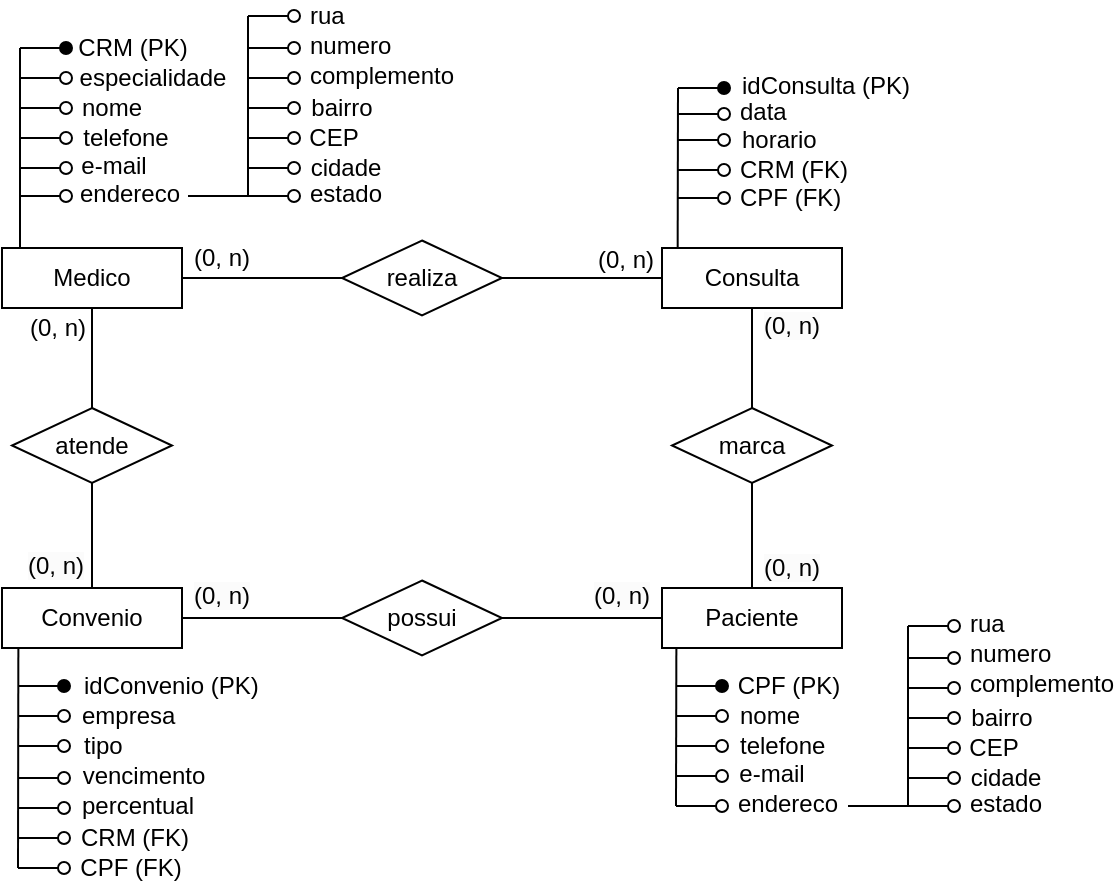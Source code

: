 <mxfile version="24.7.7">
  <diagram name="Página-1" id="uuu0eec17okuLMEiYSdl">
    <mxGraphModel dx="480" dy="275" grid="1" gridSize="10" guides="1" tooltips="1" connect="1" arrows="1" fold="1" page="1" pageScale="1" pageWidth="827" pageHeight="1169" math="0" shadow="0">
      <root>
        <mxCell id="0" />
        <mxCell id="1" parent="0" />
        <mxCell id="vAh15qVRdrDYvHvKRK6--1" value="Medico" style="rounded=0;whiteSpace=wrap;html=1;" vertex="1" parent="1">
          <mxGeometry x="197" y="260" width="90" height="30" as="geometry" />
        </mxCell>
        <mxCell id="vAh15qVRdrDYvHvKRK6--3" value="Consulta" style="rounded=0;whiteSpace=wrap;html=1;" vertex="1" parent="1">
          <mxGeometry x="527" y="260" width="90" height="30" as="geometry" />
        </mxCell>
        <mxCell id="vAh15qVRdrDYvHvKRK6--4" value="Paciente" style="rounded=0;whiteSpace=wrap;html=1;" vertex="1" parent="1">
          <mxGeometry x="527" y="430" width="90" height="30" as="geometry" />
        </mxCell>
        <mxCell id="vAh15qVRdrDYvHvKRK6--5" value="Convenio" style="rounded=0;whiteSpace=wrap;html=1;" vertex="1" parent="1">
          <mxGeometry x="197" y="430" width="90" height="30" as="geometry" />
        </mxCell>
        <mxCell id="vAh15qVRdrDYvHvKRK6--6" value="realiza" style="rhombus;whiteSpace=wrap;html=1;" vertex="1" parent="1">
          <mxGeometry x="367" y="256.25" width="80" height="37.5" as="geometry" />
        </mxCell>
        <mxCell id="vAh15qVRdrDYvHvKRK6--7" value="" style="endArrow=none;html=1;rounded=0;exitX=1;exitY=0.5;exitDx=0;exitDy=0;entryX=0;entryY=0.5;entryDx=0;entryDy=0;" edge="1" parent="1" source="vAh15qVRdrDYvHvKRK6--1" target="vAh15qVRdrDYvHvKRK6--6">
          <mxGeometry width="50" height="50" relative="1" as="geometry">
            <mxPoint x="467" y="420" as="sourcePoint" />
            <mxPoint x="517" y="370" as="targetPoint" />
          </mxGeometry>
        </mxCell>
        <mxCell id="vAh15qVRdrDYvHvKRK6--8" value="" style="endArrow=none;html=1;rounded=0;entryX=1;entryY=0.5;entryDx=0;entryDy=0;exitX=0;exitY=0.5;exitDx=0;exitDy=0;" edge="1" parent="1" source="vAh15qVRdrDYvHvKRK6--3" target="vAh15qVRdrDYvHvKRK6--6">
          <mxGeometry width="50" height="50" relative="1" as="geometry">
            <mxPoint x="467" y="420" as="sourcePoint" />
            <mxPoint x="517" y="370" as="targetPoint" />
          </mxGeometry>
        </mxCell>
        <mxCell id="vAh15qVRdrDYvHvKRK6--9" value="" style="endArrow=none;html=1;rounded=0;entryX=0.5;entryY=1;entryDx=0;entryDy=0;exitX=0.5;exitY=0;exitDx=0;exitDy=0;" edge="1" parent="1" source="vAh15qVRdrDYvHvKRK6--10" target="vAh15qVRdrDYvHvKRK6--1">
          <mxGeometry width="50" height="50" relative="1" as="geometry">
            <mxPoint x="467" y="420" as="sourcePoint" />
            <mxPoint x="517" y="370" as="targetPoint" />
          </mxGeometry>
        </mxCell>
        <mxCell id="vAh15qVRdrDYvHvKRK6--10" value="atende" style="rhombus;whiteSpace=wrap;html=1;" vertex="1" parent="1">
          <mxGeometry x="202" y="340" width="80" height="37.5" as="geometry" />
        </mxCell>
        <mxCell id="vAh15qVRdrDYvHvKRK6--11" value="" style="endArrow=none;html=1;rounded=0;exitX=0.5;exitY=0;exitDx=0;exitDy=0;entryX=0.5;entryY=1;entryDx=0;entryDy=0;" edge="1" parent="1" source="vAh15qVRdrDYvHvKRK6--5" target="vAh15qVRdrDYvHvKRK6--10">
          <mxGeometry width="50" height="50" relative="1" as="geometry">
            <mxPoint x="467" y="420" as="sourcePoint" />
            <mxPoint x="517" y="370" as="targetPoint" />
          </mxGeometry>
        </mxCell>
        <mxCell id="vAh15qVRdrDYvHvKRK6--12" value="marca" style="rhombus;whiteSpace=wrap;html=1;" vertex="1" parent="1">
          <mxGeometry x="532" y="340" width="80" height="37.5" as="geometry" />
        </mxCell>
        <mxCell id="vAh15qVRdrDYvHvKRK6--13" value="" style="endArrow=none;html=1;rounded=0;entryX=0.5;entryY=1;entryDx=0;entryDy=0;exitX=0.5;exitY=0;exitDx=0;exitDy=0;" edge="1" parent="1" source="vAh15qVRdrDYvHvKRK6--12" target="vAh15qVRdrDYvHvKRK6--3">
          <mxGeometry width="50" height="50" relative="1" as="geometry">
            <mxPoint x="467" y="420" as="sourcePoint" />
            <mxPoint x="517" y="370" as="targetPoint" />
          </mxGeometry>
        </mxCell>
        <mxCell id="vAh15qVRdrDYvHvKRK6--14" value="" style="endArrow=none;html=1;rounded=0;entryX=0.5;entryY=1;entryDx=0;entryDy=0;exitX=0.5;exitY=0;exitDx=0;exitDy=0;" edge="1" parent="1" source="vAh15qVRdrDYvHvKRK6--4" target="vAh15qVRdrDYvHvKRK6--12">
          <mxGeometry width="50" height="50" relative="1" as="geometry">
            <mxPoint x="467" y="420" as="sourcePoint" />
            <mxPoint x="517" y="370" as="targetPoint" />
          </mxGeometry>
        </mxCell>
        <mxCell id="vAh15qVRdrDYvHvKRK6--15" value="possui" style="rhombus;whiteSpace=wrap;html=1;" vertex="1" parent="1">
          <mxGeometry x="367" y="426.25" width="80" height="37.5" as="geometry" />
        </mxCell>
        <mxCell id="vAh15qVRdrDYvHvKRK6--16" value="" style="endArrow=none;html=1;rounded=0;exitX=1;exitY=0.5;exitDx=0;exitDy=0;entryX=0;entryY=0.5;entryDx=0;entryDy=0;" edge="1" parent="1" source="vAh15qVRdrDYvHvKRK6--5" target="vAh15qVRdrDYvHvKRK6--15">
          <mxGeometry width="50" height="50" relative="1" as="geometry">
            <mxPoint x="467" y="420" as="sourcePoint" />
            <mxPoint x="517" y="370" as="targetPoint" />
          </mxGeometry>
        </mxCell>
        <mxCell id="vAh15qVRdrDYvHvKRK6--17" value="" style="endArrow=none;html=1;rounded=0;exitX=1;exitY=0.5;exitDx=0;exitDy=0;entryX=0;entryY=0.5;entryDx=0;entryDy=0;" edge="1" parent="1" source="vAh15qVRdrDYvHvKRK6--15" target="vAh15qVRdrDYvHvKRK6--4">
          <mxGeometry width="50" height="50" relative="1" as="geometry">
            <mxPoint x="467" y="420" as="sourcePoint" />
            <mxPoint x="517" y="370" as="targetPoint" />
          </mxGeometry>
        </mxCell>
        <mxCell id="vAh15qVRdrDYvHvKRK6--18" value="(0, n)" style="text;html=1;align=center;verticalAlign=middle;whiteSpace=wrap;rounded=0;" vertex="1" parent="1">
          <mxGeometry x="489" y="266" width="40" as="geometry" />
        </mxCell>
        <mxCell id="vAh15qVRdrDYvHvKRK6--19" value="(0, n)" style="text;html=1;align=center;verticalAlign=middle;whiteSpace=wrap;rounded=0;" vertex="1" parent="1">
          <mxGeometry x="287" y="265" width="40" as="geometry" />
        </mxCell>
        <mxCell id="vAh15qVRdrDYvHvKRK6--20" value="&#xa;&lt;span style=&quot;color: rgb(0, 0, 0); font-family: Helvetica; font-size: 12px; font-style: normal; font-variant-ligatures: normal; font-variant-caps: normal; font-weight: 400; letter-spacing: normal; orphans: 2; text-align: center; text-indent: 0px; text-transform: none; widows: 2; word-spacing: 0px; -webkit-text-stroke-width: 0px; white-space: normal; background-color: rgb(251, 251, 251); text-decoration-thickness: initial; text-decoration-style: initial; text-decoration-color: initial; display: inline !important; float: none;&quot;&gt;(0, n)&lt;/span&gt;&#xa;&#xa;" style="text;html=1;align=center;verticalAlign=middle;whiteSpace=wrap;rounded=0;" vertex="1" parent="1">
          <mxGeometry x="204" y="426" width="40" as="geometry" />
        </mxCell>
        <mxCell id="vAh15qVRdrDYvHvKRK6--21" value="(0, n)" style="text;html=1;align=center;verticalAlign=middle;whiteSpace=wrap;rounded=0;" vertex="1" parent="1">
          <mxGeometry x="205" y="300" width="40" as="geometry" />
        </mxCell>
        <mxCell id="vAh15qVRdrDYvHvKRK6--22" value="&#xa;&lt;span style=&quot;color: rgb(0, 0, 0); font-family: Helvetica; font-size: 12px; font-style: normal; font-variant-ligatures: normal; font-variant-caps: normal; font-weight: 400; letter-spacing: normal; orphans: 2; text-align: center; text-indent: 0px; text-transform: none; widows: 2; word-spacing: 0px; -webkit-text-stroke-width: 0px; white-space: normal; background-color: rgb(251, 251, 251); text-decoration-thickness: initial; text-decoration-style: initial; text-decoration-color: initial; display: inline !important; float: none;&quot;&gt;(0, n)&lt;/span&gt;&#xa;&#xa;" style="text;html=1;align=center;verticalAlign=middle;whiteSpace=wrap;rounded=0;" vertex="1" parent="1">
          <mxGeometry x="572" y="306" width="40" as="geometry" />
        </mxCell>
        <mxCell id="vAh15qVRdrDYvHvKRK6--23" value="&#xa;&lt;span style=&quot;color: rgb(0, 0, 0); font-family: Helvetica; font-size: 12px; font-style: normal; font-variant-ligatures: normal; font-variant-caps: normal; font-weight: 400; letter-spacing: normal; orphans: 2; text-align: center; text-indent: 0px; text-transform: none; widows: 2; word-spacing: 0px; -webkit-text-stroke-width: 0px; white-space: normal; background-color: rgb(251, 251, 251); text-decoration-thickness: initial; text-decoration-style: initial; text-decoration-color: initial; display: inline !important; float: none;&quot;&gt;(0, n)&lt;/span&gt;&#xa;&#xa;" style="text;html=1;align=center;verticalAlign=middle;whiteSpace=wrap;rounded=0;" vertex="1" parent="1">
          <mxGeometry x="572" y="427" width="40" as="geometry" />
        </mxCell>
        <mxCell id="vAh15qVRdrDYvHvKRK6--24" value="&#xa;&lt;span style=&quot;color: rgb(0, 0, 0); font-family: Helvetica; font-size: 12px; font-style: normal; font-variant-ligatures: normal; font-variant-caps: normal; font-weight: 400; letter-spacing: normal; orphans: 2; text-align: center; text-indent: 0px; text-transform: none; widows: 2; word-spacing: 0px; -webkit-text-stroke-width: 0px; white-space: normal; background-color: rgb(251, 251, 251); text-decoration-thickness: initial; text-decoration-style: initial; text-decoration-color: initial; display: inline !important; float: none;&quot;&gt;(0, n)&lt;/span&gt;&#xa;&#xa;" style="text;html=1;align=center;verticalAlign=middle;whiteSpace=wrap;rounded=0;" vertex="1" parent="1">
          <mxGeometry x="287" y="441" width="40" as="geometry" />
        </mxCell>
        <mxCell id="vAh15qVRdrDYvHvKRK6--26" value="&#xa;&lt;span style=&quot;color: rgb(0, 0, 0); font-family: Helvetica; font-size: 12px; font-style: normal; font-variant-ligatures: normal; font-variant-caps: normal; font-weight: 400; letter-spacing: normal; orphans: 2; text-align: center; text-indent: 0px; text-transform: none; widows: 2; word-spacing: 0px; -webkit-text-stroke-width: 0px; white-space: normal; background-color: rgb(251, 251, 251); text-decoration-thickness: initial; text-decoration-style: initial; text-decoration-color: initial; display: inline !important; float: none;&quot;&gt;(0, n)&lt;/span&gt;&#xa;&#xa;" style="text;html=1;align=center;verticalAlign=middle;whiteSpace=wrap;rounded=0;" vertex="1" parent="1">
          <mxGeometry x="487" y="441" width="40" as="geometry" />
        </mxCell>
        <mxCell id="vAh15qVRdrDYvHvKRK6--27" value="" style="endArrow=oval;html=1;rounded=0;endFill=0;" edge="1" parent="1">
          <mxGeometry width="50" height="50" relative="1" as="geometry">
            <mxPoint x="206" y="234" as="sourcePoint" />
            <mxPoint x="229" y="234" as="targetPoint" />
          </mxGeometry>
        </mxCell>
        <mxCell id="vAh15qVRdrDYvHvKRK6--28" value="" style="endArrow=none;html=1;rounded=0;" edge="1" parent="1">
          <mxGeometry width="50" height="50" relative="1" as="geometry">
            <mxPoint x="206" y="260" as="sourcePoint" />
            <mxPoint x="206" y="160" as="targetPoint" />
          </mxGeometry>
        </mxCell>
        <mxCell id="vAh15qVRdrDYvHvKRK6--32" value="" style="endArrow=oval;html=1;rounded=0;endFill=0;" edge="1" parent="1">
          <mxGeometry width="50" height="50" relative="1" as="geometry">
            <mxPoint x="206" y="220" as="sourcePoint" />
            <mxPoint x="229" y="220" as="targetPoint" />
          </mxGeometry>
        </mxCell>
        <mxCell id="vAh15qVRdrDYvHvKRK6--33" value="" style="endArrow=oval;html=1;rounded=0;endFill=0;" edge="1" parent="1">
          <mxGeometry width="50" height="50" relative="1" as="geometry">
            <mxPoint x="206" y="205" as="sourcePoint" />
            <mxPoint x="229" y="205" as="targetPoint" />
          </mxGeometry>
        </mxCell>
        <mxCell id="vAh15qVRdrDYvHvKRK6--34" value="" style="endArrow=oval;html=1;rounded=0;endFill=0;" edge="1" parent="1">
          <mxGeometry width="50" height="50" relative="1" as="geometry">
            <mxPoint x="206" y="190" as="sourcePoint" />
            <mxPoint x="229" y="190" as="targetPoint" />
          </mxGeometry>
        </mxCell>
        <mxCell id="vAh15qVRdrDYvHvKRK6--35" value="" style="endArrow=oval;html=1;rounded=0;endFill=0;" edge="1" parent="1">
          <mxGeometry width="50" height="50" relative="1" as="geometry">
            <mxPoint x="206" y="175" as="sourcePoint" />
            <mxPoint x="229" y="175" as="targetPoint" />
          </mxGeometry>
        </mxCell>
        <mxCell id="vAh15qVRdrDYvHvKRK6--36" value="" style="endArrow=oval;html=1;rounded=0;endFill=1;" edge="1" parent="1">
          <mxGeometry width="50" height="50" relative="1" as="geometry">
            <mxPoint x="206" y="160" as="sourcePoint" />
            <mxPoint x="229" y="160" as="targetPoint" />
          </mxGeometry>
        </mxCell>
        <mxCell id="vAh15qVRdrDYvHvKRK6--37" value="CRM (PK)" style="text;html=1;align=center;verticalAlign=middle;whiteSpace=wrap;rounded=0;" vertex="1" parent="1">
          <mxGeometry x="234" y="155" width="57" height="10" as="geometry" />
        </mxCell>
        <mxCell id="vAh15qVRdrDYvHvKRK6--38" value="especialidade" style="text;html=1;align=center;verticalAlign=middle;whiteSpace=wrap;rounded=0;" vertex="1" parent="1">
          <mxGeometry x="234" y="170" width="77" height="10" as="geometry" />
        </mxCell>
        <mxCell id="vAh15qVRdrDYvHvKRK6--39" value="nome" style="text;html=1;align=center;verticalAlign=middle;whiteSpace=wrap;rounded=0;" vertex="1" parent="1">
          <mxGeometry x="234" y="185" width="36" height="10" as="geometry" />
        </mxCell>
        <mxCell id="vAh15qVRdrDYvHvKRK6--40" value="telefone" style="text;html=1;align=center;verticalAlign=middle;whiteSpace=wrap;rounded=0;" vertex="1" parent="1">
          <mxGeometry x="241" y="200" width="36" height="10" as="geometry" />
        </mxCell>
        <mxCell id="vAh15qVRdrDYvHvKRK6--41" value="e-mail" style="text;html=1;align=center;verticalAlign=middle;whiteSpace=wrap;rounded=0;" vertex="1" parent="1">
          <mxGeometry x="235" y="214" width="36" height="10" as="geometry" />
        </mxCell>
        <mxCell id="vAh15qVRdrDYvHvKRK6--42" value="endereco" style="text;html=1;align=center;verticalAlign=middle;whiteSpace=wrap;rounded=0;" vertex="1" parent="1">
          <mxGeometry x="243" y="228" width="36" height="10" as="geometry" />
        </mxCell>
        <mxCell id="vAh15qVRdrDYvHvKRK6--44" value="" style="endArrow=oval;html=1;rounded=0;endFill=0;" edge="1" parent="1">
          <mxGeometry width="50" height="50" relative="1" as="geometry">
            <mxPoint x="290" y="234" as="sourcePoint" />
            <mxPoint x="343" y="234" as="targetPoint" />
          </mxGeometry>
        </mxCell>
        <mxCell id="vAh15qVRdrDYvHvKRK6--45" value="" style="endArrow=oval;html=1;rounded=0;endFill=0;" edge="1" parent="1">
          <mxGeometry width="50" height="50" relative="1" as="geometry">
            <mxPoint x="320" y="220" as="sourcePoint" />
            <mxPoint x="343" y="220" as="targetPoint" />
          </mxGeometry>
        </mxCell>
        <mxCell id="vAh15qVRdrDYvHvKRK6--46" value="" style="endArrow=oval;html=1;rounded=0;endFill=0;" edge="1" parent="1">
          <mxGeometry width="50" height="50" relative="1" as="geometry">
            <mxPoint x="320" y="205" as="sourcePoint" />
            <mxPoint x="343" y="205" as="targetPoint" />
          </mxGeometry>
        </mxCell>
        <mxCell id="vAh15qVRdrDYvHvKRK6--47" value="" style="endArrow=oval;html=1;rounded=0;endFill=0;" edge="1" parent="1">
          <mxGeometry width="50" height="50" relative="1" as="geometry">
            <mxPoint x="320" y="190" as="sourcePoint" />
            <mxPoint x="343" y="190" as="targetPoint" />
          </mxGeometry>
        </mxCell>
        <mxCell id="vAh15qVRdrDYvHvKRK6--48" value="" style="endArrow=oval;html=1;rounded=0;endFill=0;" edge="1" parent="1">
          <mxGeometry width="50" height="50" relative="1" as="geometry">
            <mxPoint x="320" y="175" as="sourcePoint" />
            <mxPoint x="343" y="175" as="targetPoint" />
          </mxGeometry>
        </mxCell>
        <mxCell id="vAh15qVRdrDYvHvKRK6--49" value="" style="endArrow=oval;html=1;rounded=0;endFill=0;" edge="1" parent="1">
          <mxGeometry width="50" height="50" relative="1" as="geometry">
            <mxPoint x="320" y="160" as="sourcePoint" />
            <mxPoint x="343" y="160" as="targetPoint" />
          </mxGeometry>
        </mxCell>
        <mxCell id="vAh15qVRdrDYvHvKRK6--50" value="numero" style="text;html=1;align=left;verticalAlign=middle;whiteSpace=wrap;rounded=0;" vertex="1" parent="1">
          <mxGeometry x="349" y="154" width="57" height="10" as="geometry" />
        </mxCell>
        <mxCell id="vAh15qVRdrDYvHvKRK6--51" value="bairro" style="text;html=1;align=center;verticalAlign=middle;whiteSpace=wrap;rounded=0;" vertex="1" parent="1">
          <mxGeometry x="349" y="185" width="36" height="10" as="geometry" />
        </mxCell>
        <mxCell id="vAh15qVRdrDYvHvKRK6--52" value="CEP" style="text;html=1;align=center;verticalAlign=middle;whiteSpace=wrap;rounded=0;" vertex="1" parent="1">
          <mxGeometry x="345" y="200" width="36" height="10" as="geometry" />
        </mxCell>
        <mxCell id="vAh15qVRdrDYvHvKRK6--53" value="cidade" style="text;html=1;align=center;verticalAlign=middle;whiteSpace=wrap;rounded=0;" vertex="1" parent="1">
          <mxGeometry x="351" y="215" width="36" height="10" as="geometry" />
        </mxCell>
        <mxCell id="vAh15qVRdrDYvHvKRK6--54" value="estado" style="text;html=1;align=center;verticalAlign=middle;whiteSpace=wrap;rounded=0;" vertex="1" parent="1">
          <mxGeometry x="351" y="228" width="36" height="10" as="geometry" />
        </mxCell>
        <mxCell id="vAh15qVRdrDYvHvKRK6--57" value="" style="endArrow=oval;html=1;rounded=0;endFill=0;" edge="1" parent="1">
          <mxGeometry width="50" height="50" relative="1" as="geometry">
            <mxPoint x="320" y="144" as="sourcePoint" />
            <mxPoint x="343" y="144" as="targetPoint" />
          </mxGeometry>
        </mxCell>
        <mxCell id="vAh15qVRdrDYvHvKRK6--59" value="" style="endArrow=none;html=1;rounded=0;" edge="1" parent="1">
          <mxGeometry width="50" height="50" relative="1" as="geometry">
            <mxPoint x="320" y="234" as="sourcePoint" />
            <mxPoint x="320" y="144" as="targetPoint" />
          </mxGeometry>
        </mxCell>
        <mxCell id="vAh15qVRdrDYvHvKRK6--60" value="complemento" style="text;html=1;align=center;verticalAlign=middle;whiteSpace=wrap;rounded=0;" vertex="1" parent="1">
          <mxGeometry x="369" y="169" width="36" height="10" as="geometry" />
        </mxCell>
        <mxCell id="vAh15qVRdrDYvHvKRK6--61" value="rua" style="text;html=1;align=left;verticalAlign=middle;whiteSpace=wrap;rounded=0;" vertex="1" parent="1">
          <mxGeometry x="349" y="139" width="36" height="10" as="geometry" />
        </mxCell>
        <mxCell id="vAh15qVRdrDYvHvKRK6--62" value="" style="endArrow=oval;html=1;rounded=0;endFill=0;" edge="1" parent="1">
          <mxGeometry width="50" height="50" relative="1" as="geometry">
            <mxPoint x="535" y="206" as="sourcePoint" />
            <mxPoint x="558" y="206" as="targetPoint" />
          </mxGeometry>
        </mxCell>
        <mxCell id="vAh15qVRdrDYvHvKRK6--63" value="" style="endArrow=oval;html=1;rounded=0;endFill=0;" edge="1" parent="1">
          <mxGeometry width="50" height="50" relative="1" as="geometry">
            <mxPoint x="535" y="193" as="sourcePoint" />
            <mxPoint x="558" y="193" as="targetPoint" />
          </mxGeometry>
        </mxCell>
        <mxCell id="vAh15qVRdrDYvHvKRK6--64" value="" style="endArrow=oval;html=1;rounded=0;endFill=1;" edge="1" parent="1">
          <mxGeometry width="50" height="50" relative="1" as="geometry">
            <mxPoint x="535" y="180" as="sourcePoint" />
            <mxPoint x="558" y="180" as="targetPoint" />
          </mxGeometry>
        </mxCell>
        <mxCell id="vAh15qVRdrDYvHvKRK6--70" value="idConsulta (PK)" style="text;html=1;align=left;verticalAlign=middle;whiteSpace=wrap;rounded=0;" vertex="1" parent="1">
          <mxGeometry x="565" y="174" width="95" height="10" as="geometry" />
        </mxCell>
        <mxCell id="vAh15qVRdrDYvHvKRK6--71" value="data" style="text;html=1;align=left;verticalAlign=middle;whiteSpace=wrap;rounded=0;" vertex="1" parent="1">
          <mxGeometry x="564" y="187" width="36" height="10" as="geometry" />
        </mxCell>
        <mxCell id="vAh15qVRdrDYvHvKRK6--72" value="horario" style="text;html=1;align=left;verticalAlign=middle;whiteSpace=wrap;rounded=0;" vertex="1" parent="1">
          <mxGeometry x="565" y="201" width="36" height="10" as="geometry" />
        </mxCell>
        <mxCell id="vAh15qVRdrDYvHvKRK6--73" value="" style="endArrow=none;html=1;rounded=0;exitX=0.087;exitY=0.016;exitDx=0;exitDy=0;exitPerimeter=0;" edge="1" parent="1" source="vAh15qVRdrDYvHvKRK6--3">
          <mxGeometry width="50" height="50" relative="1" as="geometry">
            <mxPoint x="535" y="255" as="sourcePoint" />
            <mxPoint x="535" y="180" as="targetPoint" />
          </mxGeometry>
        </mxCell>
        <mxCell id="vAh15qVRdrDYvHvKRK6--75" value="" style="endArrow=oval;html=1;rounded=0;endFill=0;" edge="1" parent="1">
          <mxGeometry width="50" height="50" relative="1" as="geometry">
            <mxPoint x="534" y="539" as="sourcePoint" />
            <mxPoint x="557" y="539" as="targetPoint" />
          </mxGeometry>
        </mxCell>
        <mxCell id="vAh15qVRdrDYvHvKRK6--76" value="" style="endArrow=oval;html=1;rounded=0;endFill=0;" edge="1" parent="1">
          <mxGeometry width="50" height="50" relative="1" as="geometry">
            <mxPoint x="534" y="524" as="sourcePoint" />
            <mxPoint x="557" y="524" as="targetPoint" />
          </mxGeometry>
        </mxCell>
        <mxCell id="vAh15qVRdrDYvHvKRK6--77" value="" style="endArrow=oval;html=1;rounded=0;endFill=0;" edge="1" parent="1">
          <mxGeometry width="50" height="50" relative="1" as="geometry">
            <mxPoint x="534" y="509" as="sourcePoint" />
            <mxPoint x="557" y="509" as="targetPoint" />
          </mxGeometry>
        </mxCell>
        <mxCell id="vAh15qVRdrDYvHvKRK6--78" value="" style="endArrow=oval;html=1;rounded=0;endFill=0;" edge="1" parent="1">
          <mxGeometry width="50" height="50" relative="1" as="geometry">
            <mxPoint x="534" y="494" as="sourcePoint" />
            <mxPoint x="557" y="494" as="targetPoint" />
          </mxGeometry>
        </mxCell>
        <mxCell id="vAh15qVRdrDYvHvKRK6--79" value="" style="endArrow=oval;html=1;rounded=0;endFill=1;" edge="1" parent="1">
          <mxGeometry width="50" height="50" relative="1" as="geometry">
            <mxPoint x="534" y="479" as="sourcePoint" />
            <mxPoint x="557" y="479" as="targetPoint" />
          </mxGeometry>
        </mxCell>
        <mxCell id="vAh15qVRdrDYvHvKRK6--80" value="CPF (PK)" style="text;html=1;align=center;verticalAlign=middle;whiteSpace=wrap;rounded=0;" vertex="1" parent="1">
          <mxGeometry x="562" y="474" width="57" height="10" as="geometry" />
        </mxCell>
        <mxCell id="vAh15qVRdrDYvHvKRK6--81" value="nome" style="text;html=1;align=left;verticalAlign=middle;whiteSpace=wrap;rounded=0;" vertex="1" parent="1">
          <mxGeometry x="564" y="489" width="47" height="10" as="geometry" />
        </mxCell>
        <mxCell id="vAh15qVRdrDYvHvKRK6--82" value="telefone" style="text;html=1;align=left;verticalAlign=middle;whiteSpace=wrap;rounded=0;" vertex="1" parent="1">
          <mxGeometry x="564" y="504" width="36" height="10" as="geometry" />
        </mxCell>
        <mxCell id="vAh15qVRdrDYvHvKRK6--83" value="e-mail" style="text;html=1;align=center;verticalAlign=middle;whiteSpace=wrap;rounded=0;" vertex="1" parent="1">
          <mxGeometry x="564" y="518" width="36" height="10" as="geometry" />
        </mxCell>
        <mxCell id="vAh15qVRdrDYvHvKRK6--84" value="endereco" style="text;html=1;align=center;verticalAlign=middle;whiteSpace=wrap;rounded=0;" vertex="1" parent="1">
          <mxGeometry x="572" y="533" width="36" height="10" as="geometry" />
        </mxCell>
        <mxCell id="vAh15qVRdrDYvHvKRK6--86" value="" style="endArrow=oval;html=1;rounded=0;endFill=0;" edge="1" parent="1">
          <mxGeometry width="50" height="50" relative="1" as="geometry">
            <mxPoint x="620" y="539" as="sourcePoint" />
            <mxPoint x="673" y="539" as="targetPoint" />
          </mxGeometry>
        </mxCell>
        <mxCell id="vAh15qVRdrDYvHvKRK6--87" value="" style="endArrow=oval;html=1;rounded=0;endFill=0;" edge="1" parent="1">
          <mxGeometry width="50" height="50" relative="1" as="geometry">
            <mxPoint x="650" y="525" as="sourcePoint" />
            <mxPoint x="673" y="525" as="targetPoint" />
          </mxGeometry>
        </mxCell>
        <mxCell id="vAh15qVRdrDYvHvKRK6--88" value="" style="endArrow=oval;html=1;rounded=0;endFill=0;" edge="1" parent="1">
          <mxGeometry width="50" height="50" relative="1" as="geometry">
            <mxPoint x="650" y="510" as="sourcePoint" />
            <mxPoint x="673" y="510" as="targetPoint" />
          </mxGeometry>
        </mxCell>
        <mxCell id="vAh15qVRdrDYvHvKRK6--89" value="" style="endArrow=oval;html=1;rounded=0;endFill=0;" edge="1" parent="1">
          <mxGeometry width="50" height="50" relative="1" as="geometry">
            <mxPoint x="650" y="495" as="sourcePoint" />
            <mxPoint x="673" y="495" as="targetPoint" />
          </mxGeometry>
        </mxCell>
        <mxCell id="vAh15qVRdrDYvHvKRK6--90" value="" style="endArrow=oval;html=1;rounded=0;endFill=0;" edge="1" parent="1">
          <mxGeometry width="50" height="50" relative="1" as="geometry">
            <mxPoint x="650" y="480" as="sourcePoint" />
            <mxPoint x="673" y="480" as="targetPoint" />
          </mxGeometry>
        </mxCell>
        <mxCell id="vAh15qVRdrDYvHvKRK6--91" value="" style="endArrow=oval;html=1;rounded=0;endFill=0;" edge="1" parent="1">
          <mxGeometry width="50" height="50" relative="1" as="geometry">
            <mxPoint x="650" y="465" as="sourcePoint" />
            <mxPoint x="673" y="465" as="targetPoint" />
          </mxGeometry>
        </mxCell>
        <mxCell id="vAh15qVRdrDYvHvKRK6--92" value="numero" style="text;html=1;align=left;verticalAlign=middle;whiteSpace=wrap;rounded=0;" vertex="1" parent="1">
          <mxGeometry x="679" y="458" width="57" height="10" as="geometry" />
        </mxCell>
        <mxCell id="vAh15qVRdrDYvHvKRK6--93" value="bairro" style="text;html=1;align=center;verticalAlign=middle;whiteSpace=wrap;rounded=0;" vertex="1" parent="1">
          <mxGeometry x="679" y="490" width="36" height="10" as="geometry" />
        </mxCell>
        <mxCell id="vAh15qVRdrDYvHvKRK6--94" value="CEP" style="text;html=1;align=center;verticalAlign=middle;whiteSpace=wrap;rounded=0;" vertex="1" parent="1">
          <mxGeometry x="675" y="505" width="36" height="10" as="geometry" />
        </mxCell>
        <mxCell id="vAh15qVRdrDYvHvKRK6--95" value="cidade" style="text;html=1;align=center;verticalAlign=middle;whiteSpace=wrap;rounded=0;" vertex="1" parent="1">
          <mxGeometry x="681" y="520" width="36" height="10" as="geometry" />
        </mxCell>
        <mxCell id="vAh15qVRdrDYvHvKRK6--96" value="estado" style="text;html=1;align=center;verticalAlign=middle;whiteSpace=wrap;rounded=0;" vertex="1" parent="1">
          <mxGeometry x="681" y="533" width="36" height="10" as="geometry" />
        </mxCell>
        <mxCell id="vAh15qVRdrDYvHvKRK6--97" value="" style="endArrow=oval;html=1;rounded=0;endFill=0;" edge="1" parent="1">
          <mxGeometry width="50" height="50" relative="1" as="geometry">
            <mxPoint x="650" y="449" as="sourcePoint" />
            <mxPoint x="673" y="449" as="targetPoint" />
          </mxGeometry>
        </mxCell>
        <mxCell id="vAh15qVRdrDYvHvKRK6--98" value="" style="endArrow=none;html=1;rounded=0;" edge="1" parent="1">
          <mxGeometry width="50" height="50" relative="1" as="geometry">
            <mxPoint x="650" y="539" as="sourcePoint" />
            <mxPoint x="650" y="449" as="targetPoint" />
          </mxGeometry>
        </mxCell>
        <mxCell id="vAh15qVRdrDYvHvKRK6--99" value="complemento" style="text;html=1;align=center;verticalAlign=middle;whiteSpace=wrap;rounded=0;" vertex="1" parent="1">
          <mxGeometry x="699" y="473" width="36" height="10" as="geometry" />
        </mxCell>
        <mxCell id="vAh15qVRdrDYvHvKRK6--100" value="rua" style="text;html=1;align=left;verticalAlign=middle;whiteSpace=wrap;rounded=0;" vertex="1" parent="1">
          <mxGeometry x="679" y="443" width="36" height="10" as="geometry" />
        </mxCell>
        <mxCell id="vAh15qVRdrDYvHvKRK6--102" value="" style="endArrow=none;html=1;rounded=0;entryX=0.102;entryY=1.041;entryDx=0;entryDy=0;entryPerimeter=0;" edge="1" parent="1">
          <mxGeometry width="50" height="50" relative="1" as="geometry">
            <mxPoint x="534" y="539" as="sourcePoint" />
            <mxPoint x="534.18" y="460.23" as="targetPoint" />
          </mxGeometry>
        </mxCell>
        <mxCell id="vAh15qVRdrDYvHvKRK6--103" value="" style="endArrow=oval;html=1;rounded=0;endFill=0;" edge="1" parent="1">
          <mxGeometry width="50" height="50" relative="1" as="geometry">
            <mxPoint x="205" y="540" as="sourcePoint" />
            <mxPoint x="228" y="540" as="targetPoint" />
          </mxGeometry>
        </mxCell>
        <mxCell id="vAh15qVRdrDYvHvKRK6--104" value="" style="endArrow=oval;html=1;rounded=0;endFill=0;" edge="1" parent="1">
          <mxGeometry width="50" height="50" relative="1" as="geometry">
            <mxPoint x="205" y="525" as="sourcePoint" />
            <mxPoint x="228" y="525" as="targetPoint" />
          </mxGeometry>
        </mxCell>
        <mxCell id="vAh15qVRdrDYvHvKRK6--105" value="" style="endArrow=oval;html=1;rounded=0;endFill=0;" edge="1" parent="1">
          <mxGeometry width="50" height="50" relative="1" as="geometry">
            <mxPoint x="205" y="509" as="sourcePoint" />
            <mxPoint x="228" y="509" as="targetPoint" />
          </mxGeometry>
        </mxCell>
        <mxCell id="vAh15qVRdrDYvHvKRK6--106" value="" style="endArrow=oval;html=1;rounded=0;endFill=0;" edge="1" parent="1">
          <mxGeometry width="50" height="50" relative="1" as="geometry">
            <mxPoint x="205" y="494" as="sourcePoint" />
            <mxPoint x="228" y="494" as="targetPoint" />
          </mxGeometry>
        </mxCell>
        <mxCell id="vAh15qVRdrDYvHvKRK6--107" value="" style="endArrow=oval;html=1;rounded=0;endFill=1;" edge="1" parent="1">
          <mxGeometry width="50" height="50" relative="1" as="geometry">
            <mxPoint x="205" y="479" as="sourcePoint" />
            <mxPoint x="228" y="479" as="targetPoint" />
          </mxGeometry>
        </mxCell>
        <mxCell id="vAh15qVRdrDYvHvKRK6--108" value="idConvenio (PK)" style="text;html=1;align=left;verticalAlign=middle;whiteSpace=wrap;rounded=0;" vertex="1" parent="1">
          <mxGeometry x="236" y="474" width="94" height="10" as="geometry" />
        </mxCell>
        <mxCell id="vAh15qVRdrDYvHvKRK6--109" value="empresa" style="text;html=1;align=left;verticalAlign=middle;whiteSpace=wrap;rounded=0;" vertex="1" parent="1">
          <mxGeometry x="235" y="489" width="47" height="10" as="geometry" />
        </mxCell>
        <mxCell id="vAh15qVRdrDYvHvKRK6--110" value="tipo" style="text;html=1;align=left;verticalAlign=middle;whiteSpace=wrap;rounded=0;" vertex="1" parent="1">
          <mxGeometry x="236" y="504" width="36" height="10" as="geometry" />
        </mxCell>
        <mxCell id="vAh15qVRdrDYvHvKRK6--111" value="vencimento" style="text;html=1;align=center;verticalAlign=middle;whiteSpace=wrap;rounded=0;" vertex="1" parent="1">
          <mxGeometry x="250" y="519" width="36" height="10" as="geometry" />
        </mxCell>
        <mxCell id="vAh15qVRdrDYvHvKRK6--112" value="percentual" style="text;html=1;align=center;verticalAlign=middle;whiteSpace=wrap;rounded=0;" vertex="1" parent="1">
          <mxGeometry x="247" y="534" width="36" height="10" as="geometry" />
        </mxCell>
        <mxCell id="vAh15qVRdrDYvHvKRK6--113" value="" style="endArrow=none;html=1;rounded=0;entryX=0.102;entryY=1.041;entryDx=0;entryDy=0;entryPerimeter=0;" edge="1" parent="1">
          <mxGeometry width="50" height="50" relative="1" as="geometry">
            <mxPoint x="205" y="570" as="sourcePoint" />
            <mxPoint x="205.18" y="460.23" as="targetPoint" />
          </mxGeometry>
        </mxCell>
        <mxCell id="vAh15qVRdrDYvHvKRK6--114" value="" style="endArrow=oval;html=1;rounded=0;endFill=0;" edge="1" parent="1">
          <mxGeometry width="50" height="50" relative="1" as="geometry">
            <mxPoint x="535" y="221" as="sourcePoint" />
            <mxPoint x="558" y="221" as="targetPoint" />
          </mxGeometry>
        </mxCell>
        <mxCell id="vAh15qVRdrDYvHvKRK6--115" value="" style="endArrow=oval;html=1;rounded=0;endFill=0;" edge="1" parent="1">
          <mxGeometry width="50" height="50" relative="1" as="geometry">
            <mxPoint x="535" y="235" as="sourcePoint" />
            <mxPoint x="558" y="235" as="targetPoint" />
          </mxGeometry>
        </mxCell>
        <mxCell id="vAh15qVRdrDYvHvKRK6--116" value="CRM (FK)" style="text;html=1;align=left;verticalAlign=middle;whiteSpace=wrap;rounded=0;" vertex="1" parent="1">
          <mxGeometry x="564" y="216" width="65" height="10" as="geometry" />
        </mxCell>
        <mxCell id="vAh15qVRdrDYvHvKRK6--117" value="CPF (FK)" style="text;html=1;align=left;verticalAlign=middle;whiteSpace=wrap;rounded=0;" vertex="1" parent="1">
          <mxGeometry x="564" y="230" width="65" height="10" as="geometry" />
        </mxCell>
        <mxCell id="vAh15qVRdrDYvHvKRK6--118" value="" style="endArrow=oval;html=1;rounded=0;endFill=0;" edge="1" parent="1">
          <mxGeometry width="50" height="50" relative="1" as="geometry">
            <mxPoint x="205" y="570" as="sourcePoint" />
            <mxPoint x="228" y="570" as="targetPoint" />
          </mxGeometry>
        </mxCell>
        <mxCell id="vAh15qVRdrDYvHvKRK6--119" value="" style="endArrow=oval;html=1;rounded=0;endFill=0;" edge="1" parent="1">
          <mxGeometry width="50" height="50" relative="1" as="geometry">
            <mxPoint x="205" y="555" as="sourcePoint" />
            <mxPoint x="228" y="555" as="targetPoint" />
          </mxGeometry>
        </mxCell>
        <mxCell id="vAh15qVRdrDYvHvKRK6--120" value="CRM (FK)" style="text;html=1;align=center;verticalAlign=middle;whiteSpace=wrap;rounded=0;" vertex="1" parent="1">
          <mxGeometry x="233" y="550" width="61" height="10" as="geometry" />
        </mxCell>
        <mxCell id="vAh15qVRdrDYvHvKRK6--121" value="CPF (FK)" style="text;html=1;align=center;verticalAlign=middle;whiteSpace=wrap;rounded=0;" vertex="1" parent="1">
          <mxGeometry x="235" y="565" width="53" height="10" as="geometry" />
        </mxCell>
      </root>
    </mxGraphModel>
  </diagram>
</mxfile>
